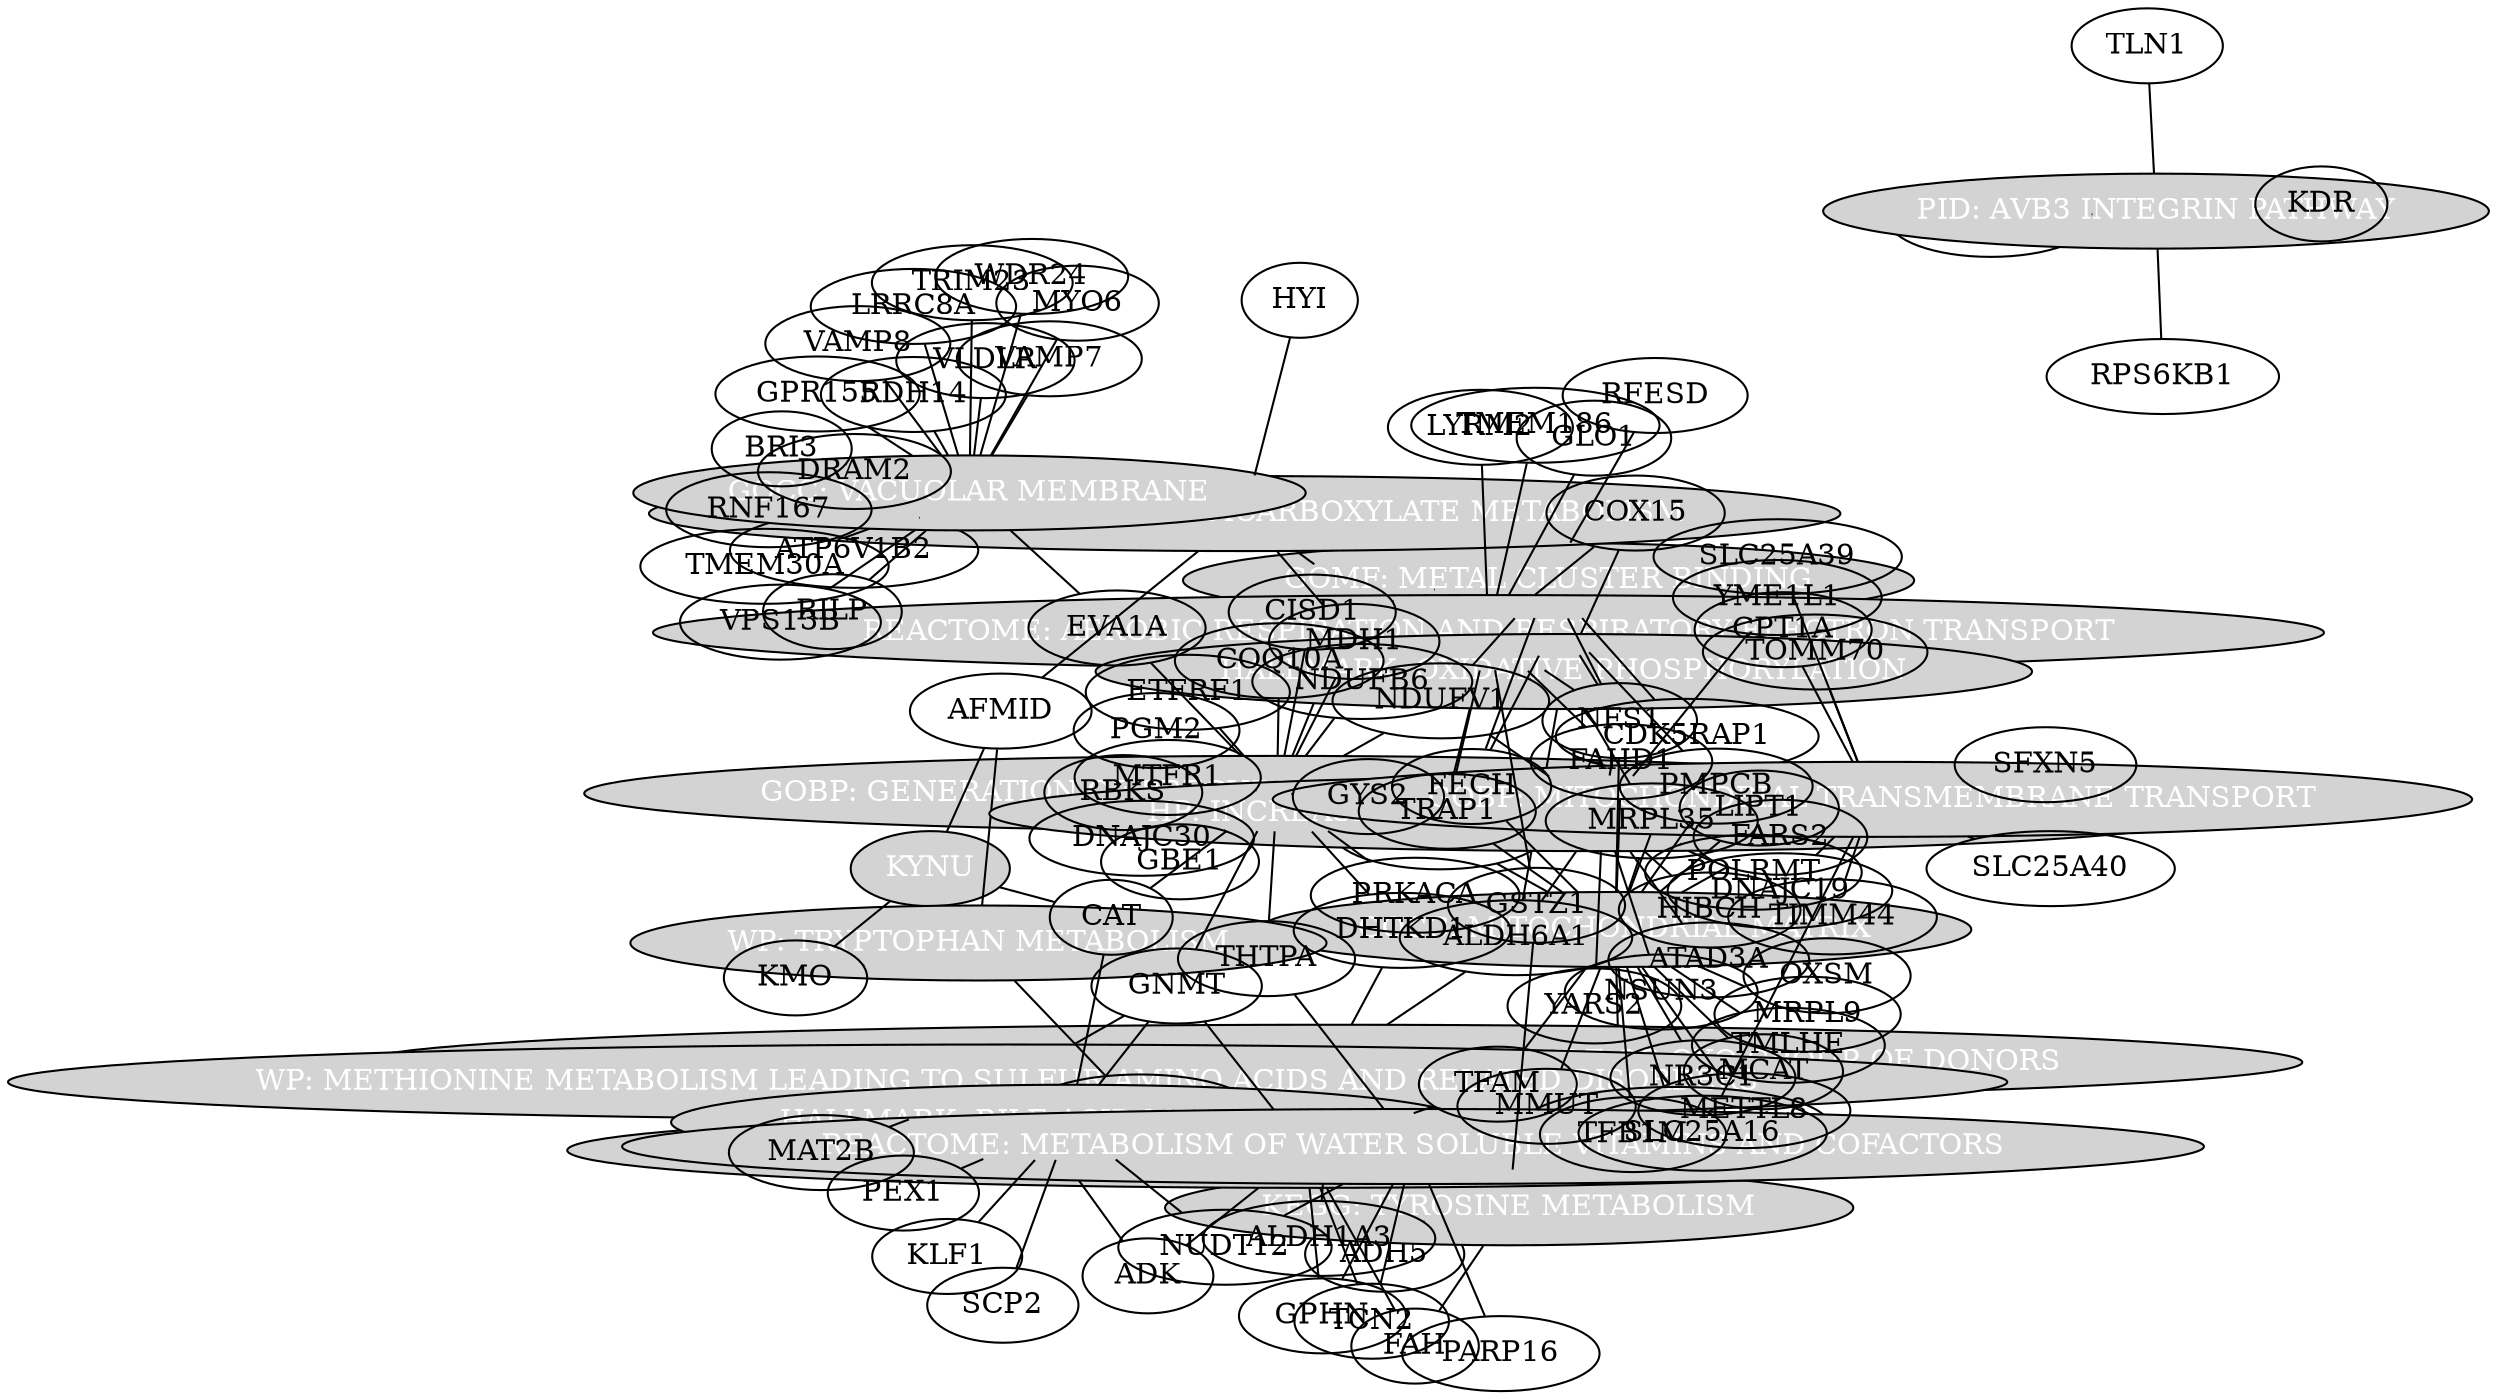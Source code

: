 graph iterative_enrichment {
  graph [layout=neato];
  node [shape=ellipse];
  "gene_ABHD11" [label="ABHD11", type="gene"];
  "gene_ACO1" [label="ACO1", type="gene"];
  "gene_ADH5" [label="ADH5", type="gene"];
  "gene_ADHFE1" [label="ADHFE1", type="gene"];
  "gene_ADK" [label="ADK", type="gene"];
  "gene_AFMID" [label="AFMID", type="gene"];
  "gene_ALDH1A3" [label="ALDH1A3", type="gene"];
  "gene_ALDH6A1" [label="ALDH6A1", type="gene"];
  "gene_ALDH8A1" [label="ALDH8A1", type="gene"];
  "gene_ATAD3A" [label="ATAD3A", type="gene"];
  "gene_ATP6V1B2" [label="ATP6V1B2", type="gene"];
  "gene_BRI3" [label="BRI3", type="gene"];
  "gene_CAT" [label="CAT", type="gene"];
  "gene_CDK5RAP1" [label="CDK5RAP1", type="gene"];
  "gene_CISD1" [label="CISD1", type="gene"];
  "gene_COL4A4" [label="COL4A4", type="gene"];
  "gene_COQ10A" [label="COQ10A", type="gene"];
  "gene_COX15" [label="COX15", type="gene"];
  "gene_CPT1A" [label="CPT1A", type="gene"];
  "gene_DHTKD1" [label="DHTKD1", type="gene"];
  "gene_DNAJC19" [label="DNAJC19", type="gene"];
  "gene_DNAJC30" [label="DNAJC30", type="gene"];
  "gene_DRAM2" [label="DRAM2", type="gene"];
  "gene_ETFRF1" [label="ETFRF1", type="gene"];
  "gene_EVA1A" [label="EVA1A", type="gene"];
  "gene_FAH" [label="FAH", type="gene"];
  "gene_FAHD1" [label="FAHD1", type="gene"];
  "gene_FARS2" [label="FARS2", type="gene"];
  "gene_FECH" [label="FECH", type="gene"];
  "gene_GADD45GIP1" [label="GADD45GIP1", type="gene"];
  "gene_GBE1" [label="GBE1", type="gene"];
  "gene_GLO1" [label="GLO1", type="gene"];
  "gene_GNMT" [label="GNMT", type="gene"];
  "gene_GPHN" [label="GPHN", type="gene"];
  "gene_GPR155" [label="GPR155", type="gene"];
  "gene_GSTZ1" [label="GSTZ1", type="gene"];
  "gene_GYS2" [label="GYS2", type="gene"];
  "gene_HIBCH" [label="HIBCH", type="gene"];
  "gene_HYI" [label="HYI", type="gene"];
  "gene_KDR" [label="KDR", type="gene"];
  "gene_KLF1" [label="KLF1", type="gene"];
  "gene_KMO" [label="KMO", type="gene"];
  "gene_LIPT1" [label="LIPT1", type="gene"];
  "gene_LRRC8A" [label="LRRC8A", type="gene"];
  "gene_LYRM2" [label="LYRM2", type="gene"];
  "gene_MAT2B" [label="MAT2B", type="gene"];
  "gene_MCAT" [label="MCAT", type="gene"];
  "gene_MDH1" [label="MDH1", type="gene"];
  "gene_METTL8" [label="METTL8", type="gene"];
  "gene_MMUT" [label="MMUT", type="gene"];
  "gene_MRPL35" [label="MRPL35", type="gene"];
  "gene_MRPL9" [label="MRPL9", type="gene"];
  "gene_MTFR1" [label="MTFR1", type="gene"];
  "gene_MYO6" [label="MYO6", type="gene"];
  "gene_NDUFB6" [label="NDUFB6", type="gene"];
  "gene_NDUFV1" [label="NDUFV1", type="gene"];
  "gene_NFS1" [label="NFS1", type="gene"];
  "gene_NR3C1" [label="NR3C1", type="gene"];
  "gene_NSUN3" [label="NSUN3", type="gene"];
  "gene_NUDT12" [label="NUDT12", type="gene"];
  "gene_OXSM" [label="OXSM", type="gene"];
  "gene_PARP16" [label="PARP16", type="gene"];
  "gene_PEX1" [label="PEX1", type="gene"];
  "gene_PGM2" [label="PGM2", type="gene"];
  "gene_PMPCB" [label="PMPCB", type="gene"];
  "gene_POLRMT" [label="POLRMT", type="gene"];
  "gene_PRKACA" [label="PRKACA", type="gene"];
  "gene_RBKS" [label="RBKS", type="gene"];
  "gene_RDH14" [label="RDH14", type="gene"];
  "gene_RFESD" [label="RFESD", type="gene"];
  "gene_RILP" [label="RILP", type="gene"];
  "gene_RNF167" [label="RNF167", type="gene"];
  "gene_RPS6KB1" [label="RPS6KB1", type="gene"];
  "gene_SCP2" [label="SCP2", type="gene"];
  "gene_SFXN5" [label="SFXN5", type="gene"];
  "gene_SLC25A16" [label="SLC25A16", type="gene"];
  "gene_SLC25A39" [label="SLC25A39", type="gene"];
  "gene_SLC25A40" [label="SLC25A40", type="gene"];
  "gene_TCN2" [label="TCN2", type="gene"];
  "gene_TFAM" [label="TFAM", type="gene"];
  "gene_TFB1M" [label="TFB1M", type="gene"];
  "gene_THTPA" [label="THTPA", type="gene"];
  "gene_TIMM44" [label="TIMM44", type="gene"];
  "gene_TLN1" [label="TLN1", type="gene"];
  "gene_TMEM186" [label="TMEM186", type="gene"];
  "gene_TMEM30A" [label="TMEM30A", type="gene"];
  "gene_TMLHE" [label="TMLHE", type="gene"];
  "gene_TOMM70" [label="TOMM70", type="gene"];
  "gene_TRAP1" [label="TRAP1", type="gene"];
  "gene_TRIM23" [label="TRIM23", type="gene"];
  "gene_VAMP7" [label="VAMP7", type="gene"];
  "gene_VAMP8" [label="VAMP8", type="gene"];
  "gene_VLDLR" [label="VLDLR", type="gene"];
  "gene_VPS13B" [label="VPS13B", type="gene"];
  "gene_WDR24" [label="WDR24", type="gene"];
  "gene_YARS2" [label="YARS2", type="gene"];
  "gene_YME1L1" [label="YME1L1", type="gene"];
  "term_1_FXN" [label="FXN", style=filled, fontcolor="white", type="term"];
  "term_1_GOBP_GENERATION_OF_PRECURSOR_METABOLITES_AND_ENERGY" [label="GOBP: GENERATION OF PRECURSOR METABOLITES AND ENERGY", style=filled, fontcolor="white", type="term"];
  "term_1_GOCC_MITOCHONDRIAL_MATRIX" [label="GOCC: MITOCHONDRIAL MATRIX", style=filled, fontcolor="white", type="term"];
  "term_1_GOMF_METAL_CLUSTER_BINDING" [label="GOMF: METAL CLUSTER BINDING", style=filled, fontcolor="white", type="term"];
  "term_1_HALLMARK_BILE_ACID_METABOLISM" [label="HALLMARK: BILE ACID METABOLISM", style=filled, fontcolor="white", type="term"];
  "term_1_HP_ABNORMAL_CIRCULATING_SULFUR_AMINO_ACID_CONCENTRATION" [label="HP: ABNORMAL CIRCULATING SULFUR AMINO ACID CONCENTRATION", style=filled, fontcolor="white", type="term"];
  "term_1_KEGG_GLYOXYLATE_AND_DICARBOXYLATE_METABOLISM" [label="KEGG: GLYOXYLATE AND DICARBOXYLATE METABOLISM", style=filled, fontcolor="white", type="term"];
  "term_1_PID_AVB3_INTEGRIN_PATHWAY" [label="PID: AVB3 INTEGRIN PATHWAY", style=filled, fontcolor="white", type="term"];
  "term_1_REACTOME_AEROBIC_RESPIRATION_AND_RESPIRATORY_ELECTRON_TRANSPORT" [label="REACTOME: AEROBIC RESPIRATION AND RESPIRATORY ELECTRON TRANSPORT", style=filled, fontcolor="white", type="term"];
  "term_1_WP_METHIONINE_METABOLISM_LEADING_TO_SULFUR_AMINO_ACIDS_AND_RELATED_DISORDERS" [label="WP: METHIONINE METABOLISM LEADING TO SULFUR AMINO ACIDS AND RELATED DISORDERS", style=filled, fontcolor="white", type="term"];
  "term_2_GOBP_MITOCHONDRIAL_TRANSMEMBRANE_TRANSPORT" [label="GOBP: MITOCHONDRIAL TRANSMEMBRANE TRANSPORT", style=filled, fontcolor="white", type="term"];
  "term_2_GOCC_VACUOLAR_MEMBRANE" [label="GOCC: VACUOLAR MEMBRANE", style=filled, fontcolor="white", type="term"];
  "term_2_GOMF_OXIDOREDUCTASE_ACTIVITY_ACTING_ON_THE_ALDEHYDE_OR_OXO_GROUP_OF_DONORS" [label="GOMF: OXIDOREDUCTASE ACTIVITY ACTING ON THE ALDEHYDE OR OXO GROUP OF DONORS", style=filled, fontcolor="white", type="term"];
  "term_2_HALLMARK_OXIDATIVE_PHOSPHORYLATION" [label="HALLMARK: OXIDATIVE PHOSPHORYLATION", style=filled, fontcolor="white", type="term"];
  "term_2_HP_INCREASED_CIRCULATING_LACTATE_CONCENTRATION" [label="HP: INCREASED CIRCULATING LACTATE CONCENTRATION", style=filled, fontcolor="white", type="term"];
  "term_2_KEGG_TYROSINE_METABOLISM" [label="KEGG: TYROSINE METABOLISM", style=filled, fontcolor="white", type="term"];
  "term_2_KYNU" [label="KYNU", style=filled, fontcolor="white", type="term"];
  "term_2_REACTOME_METABOLISM_OF_WATER_SOLUBLE_VITAMINS_AND_COFACTORS" [label="REACTOME: METABOLISM OF WATER SOLUBLE VITAMINS AND COFACTORS", style=filled, fontcolor="white", type="term"];
  "term_2_WP_TRYPTOPHAN_METABOLISM" [label="WP: TRYPTOPHAN METABOLISM", style=filled, fontcolor="white", type="term"];
  "gene_ABHD11" -- "term_1_GOCC_MITOCHONDRIAL_MATRIX";
  "gene_ACO1" -- "term_1_FXN";
  "gene_ACO1" -- "term_1_GOBP_GENERATION_OF_PRECURSOR_METABOLITES_AND_ENERGY";
  "gene_ACO1" -- "term_1_GOMF_METAL_CLUSTER_BINDING";
  "gene_ACO1" -- "term_1_KEGG_GLYOXYLATE_AND_DICARBOXYLATE_METABOLISM";
  "gene_ADH5" -- "term_2_GOMF_OXIDOREDUCTASE_ACTIVITY_ACTING_ON_THE_ALDEHYDE_OR_OXO_GROUP_OF_DONORS";
  "gene_ADH5" -- "term_2_KEGG_TYROSINE_METABOLISM";
  "gene_ADHFE1" -- "term_1_GOBP_GENERATION_OF_PRECURSOR_METABOLITES_AND_ENERGY";
  "gene_ADHFE1" -- "term_1_GOCC_MITOCHONDRIAL_MATRIX";
  "gene_ADHFE1" -- "term_1_REACTOME_AEROBIC_RESPIRATION_AND_RESPIRATORY_ELECTRON_TRANSPORT";
  "gene_ADK" -- "term_1_HP_ABNORMAL_CIRCULATING_SULFUR_AMINO_ACID_CONCENTRATION";
  "gene_ADK" -- "term_1_WP_METHIONINE_METABOLISM_LEADING_TO_SULFUR_AMINO_ACIDS_AND_RELATED_DISORDERS";
  "gene_AFMID" -- "term_1_KEGG_GLYOXYLATE_AND_DICARBOXYLATE_METABOLISM";
  "gene_AFMID" -- "term_2_KYNU";
  "gene_AFMID" -- "term_2_WP_TRYPTOPHAN_METABOLISM";
  "gene_ALDH1A3" -- "term_2_GOMF_OXIDOREDUCTASE_ACTIVITY_ACTING_ON_THE_ALDEHYDE_OR_OXO_GROUP_OF_DONORS";
  "gene_ALDH1A3" -- "term_2_KEGG_TYROSINE_METABOLISM";
  "gene_ALDH6A1" -- "term_1_GOCC_MITOCHONDRIAL_MATRIX";
  "gene_ALDH6A1" -- "term_2_GOMF_OXIDOREDUCTASE_ACTIVITY_ACTING_ON_THE_ALDEHYDE_OR_OXO_GROUP_OF_DONORS";
  "gene_ALDH6A1" -- "term_2_HALLMARK_OXIDATIVE_PHOSPHORYLATION";
  "gene_ALDH6A1" -- "term_2_HP_INCREASED_CIRCULATING_LACTATE_CONCENTRATION";
  "gene_ALDH8A1" -- "term_1_HALLMARK_BILE_ACID_METABOLISM";
  "gene_ALDH8A1" -- "term_2_GOMF_OXIDOREDUCTASE_ACTIVITY_ACTING_ON_THE_ALDEHYDE_OR_OXO_GROUP_OF_DONORS";
  "gene_ALDH8A1" -- "term_2_WP_TRYPTOPHAN_METABOLISM";
  "gene_ATAD3A" -- "term_1_GOCC_MITOCHONDRIAL_MATRIX";
  "gene_ATAD3A" -- "term_2_HP_INCREASED_CIRCULATING_LACTATE_CONCENTRATION";
  "gene_ATP6V1B2" -- "term_2_GOCC_VACUOLAR_MEMBRANE";
  "gene_BRI3" -- "term_2_GOCC_VACUOLAR_MEMBRANE";
  "gene_CAT" -- "term_1_GOBP_GENERATION_OF_PRECURSOR_METABOLITES_AND_ENERGY";
  "gene_CAT" -- "term_1_HALLMARK_BILE_ACID_METABOLISM";
  "gene_CAT" -- "term_2_KYNU";
  "gene_CAT" -- "term_2_WP_TRYPTOPHAN_METABOLISM";
  "gene_CDK5RAP1" -- "term_1_GOCC_MITOCHONDRIAL_MATRIX";
  "gene_CDK5RAP1" -- "term_1_GOMF_METAL_CLUSTER_BINDING";
  "gene_CISD1" -- "term_1_GOBP_GENERATION_OF_PRECURSOR_METABOLITES_AND_ENERGY";
  "gene_CISD1" -- "term_1_GOMF_METAL_CLUSTER_BINDING";
  "gene_COL4A4" -- "term_1_PID_AVB3_INTEGRIN_PATHWAY";
  "gene_COQ10A" -- "term_1_GOBP_GENERATION_OF_PRECURSOR_METABOLITES_AND_ENERGY";
  "gene_COQ10A" -- "term_1_REACTOME_AEROBIC_RESPIRATION_AND_RESPIRATORY_ELECTRON_TRANSPORT";
  "gene_COX15" -- "term_1_REACTOME_AEROBIC_RESPIRATION_AND_RESPIRATORY_ELECTRON_TRANSPORT";
  "gene_COX15" -- "term_2_HALLMARK_OXIDATIVE_PHOSPHORYLATION";
  "gene_CPT1A" -- "term_2_GOBP_MITOCHONDRIAL_TRANSMEMBRANE_TRANSPORT";
  "gene_CPT1A" -- "term_2_HALLMARK_OXIDATIVE_PHOSPHORYLATION";
  "gene_DHTKD1" -- "term_1_GOBP_GENERATION_OF_PRECURSOR_METABOLITES_AND_ENERGY";
  "gene_DHTKD1" -- "term_1_GOCC_MITOCHONDRIAL_MATRIX";
  "gene_DHTKD1" -- "term_2_GOMF_OXIDOREDUCTASE_ACTIVITY_ACTING_ON_THE_ALDEHYDE_OR_OXO_GROUP_OF_DONORS";
  "gene_DNAJC19" -- "term_1_GOCC_MITOCHONDRIAL_MATRIX";
  "gene_DNAJC19" -- "term_2_GOBP_MITOCHONDRIAL_TRANSMEMBRANE_TRANSPORT";
  "gene_DNAJC19" -- "term_2_HP_INCREASED_CIRCULATING_LACTATE_CONCENTRATION";
  "gene_DNAJC30" -- "term_1_GOBP_GENERATION_OF_PRECURSOR_METABOLITES_AND_ENERGY";
  "gene_DRAM2" -- "term_2_GOCC_VACUOLAR_MEMBRANE";
  "gene_ETFRF1" -- "term_1_GOBP_GENERATION_OF_PRECURSOR_METABOLITES_AND_ENERGY";
  "gene_EVA1A" -- "term_1_GOBP_GENERATION_OF_PRECURSOR_METABOLITES_AND_ENERGY";
  "gene_EVA1A" -- "term_2_GOCC_VACUOLAR_MEMBRANE";
  "gene_FAH" -- "term_1_HP_ABNORMAL_CIRCULATING_SULFUR_AMINO_ACID_CONCENTRATION";
  "gene_FAH" -- "term_2_KEGG_TYROSINE_METABOLISM";
  "gene_FAHD1" -- "term_1_GOCC_MITOCHONDRIAL_MATRIX";
  "gene_FAHD1" -- "term_1_REACTOME_AEROBIC_RESPIRATION_AND_RESPIRATORY_ELECTRON_TRANSPORT";
  "gene_FARS2" -- "term_1_GOCC_MITOCHONDRIAL_MATRIX";
  "gene_FARS2" -- "term_2_HP_INCREASED_CIRCULATING_LACTATE_CONCENTRATION";
  "gene_FECH" -- "term_1_FXN";
  "gene_FECH" -- "term_1_GOBP_GENERATION_OF_PRECURSOR_METABOLITES_AND_ENERGY";
  "gene_FECH" -- "term_1_GOCC_MITOCHONDRIAL_MATRIX";
  "gene_FECH" -- "term_1_GOMF_METAL_CLUSTER_BINDING";
  "gene_GADD45GIP1" -- "term_1_GOCC_MITOCHONDRIAL_MATRIX";
  "gene_GBE1" -- "term_1_GOBP_GENERATION_OF_PRECURSOR_METABOLITES_AND_ENERGY";
  "gene_GLO1" -- "term_1_REACTOME_AEROBIC_RESPIRATION_AND_RESPIRATORY_ELECTRON_TRANSPORT";
  "gene_GNMT" -- "term_1_GOBP_GENERATION_OF_PRECURSOR_METABOLITES_AND_ENERGY";
  "gene_GNMT" -- "term_1_HALLMARK_BILE_ACID_METABOLISM";
  "gene_GNMT" -- "term_1_HP_ABNORMAL_CIRCULATING_SULFUR_AMINO_ACID_CONCENTRATION";
  "gene_GNMT" -- "term_1_WP_METHIONINE_METABOLISM_LEADING_TO_SULFUR_AMINO_ACIDS_AND_RELATED_DISORDERS";
  "gene_GPHN" -- "term_1_HP_ABNORMAL_CIRCULATING_SULFUR_AMINO_ACID_CONCENTRATION";
  "gene_GPHN" -- "term_2_REACTOME_METABOLISM_OF_WATER_SOLUBLE_VITAMINS_AND_COFACTORS";
  "gene_GPR155" -- "term_2_GOCC_VACUOLAR_MEMBRANE";
  "gene_GSTZ1" -- "term_1_GOCC_MITOCHONDRIAL_MATRIX";
  "gene_GSTZ1" -- "term_1_REACTOME_AEROBIC_RESPIRATION_AND_RESPIRATORY_ELECTRON_TRANSPORT";
  "gene_GSTZ1" -- "term_2_KEGG_TYROSINE_METABOLISM";
  "gene_GYS2" -- "term_1_GOBP_GENERATION_OF_PRECURSOR_METABOLITES_AND_ENERGY";
  "gene_GYS2" -- "term_2_HP_INCREASED_CIRCULATING_LACTATE_CONCENTRATION";
  "gene_HIBCH" -- "term_1_GOCC_MITOCHONDRIAL_MATRIX";
  "gene_HIBCH" -- "term_2_HP_INCREASED_CIRCULATING_LACTATE_CONCENTRATION";
  "gene_HYI" -- "term_1_KEGG_GLYOXYLATE_AND_DICARBOXYLATE_METABOLISM";
  "gene_KDR" -- "term_1_PID_AVB3_INTEGRIN_PATHWAY";
  "gene_KLF1" -- "term_1_HALLMARK_BILE_ACID_METABOLISM";
  "gene_KMO" -- "term_2_KYNU";
  "gene_KMO" -- "term_2_WP_TRYPTOPHAN_METABOLISM";
  "gene_LIPT1" -- "term_1_GOCC_MITOCHONDRIAL_MATRIX";
  "gene_LIPT1" -- "term_2_HP_INCREASED_CIRCULATING_LACTATE_CONCENTRATION";
  "gene_LRRC8A" -- "term_2_GOCC_VACUOLAR_MEMBRANE";
  "gene_LYRM2" -- "term_1_REACTOME_AEROBIC_RESPIRATION_AND_RESPIRATORY_ELECTRON_TRANSPORT";
  "gene_MAT2B" -- "term_1_WP_METHIONINE_METABOLISM_LEADING_TO_SULFUR_AMINO_ACIDS_AND_RELATED_DISORDERS";
  "gene_MCAT" -- "term_1_GOCC_MITOCHONDRIAL_MATRIX";
  "gene_MDH1" -- "term_1_GOBP_GENERATION_OF_PRECURSOR_METABOLITES_AND_ENERGY";
  "gene_MDH1" -- "term_1_KEGG_GLYOXYLATE_AND_DICARBOXYLATE_METABOLISM";
  "gene_MDH1" -- "term_1_REACTOME_AEROBIC_RESPIRATION_AND_RESPIRATORY_ELECTRON_TRANSPORT";
  "gene_MDH1" -- "term_2_HALLMARK_OXIDATIVE_PHOSPHORYLATION";
  "gene_METTL8" -- "term_1_GOCC_MITOCHONDRIAL_MATRIX";
  "gene_MMUT" -- "term_1_GOCC_MITOCHONDRIAL_MATRIX";
  "gene_MMUT" -- "term_2_REACTOME_METABOLISM_OF_WATER_SOLUBLE_VITAMINS_AND_COFACTORS";
  "gene_MRPL35" -- "term_1_GOCC_MITOCHONDRIAL_MATRIX";
  "gene_MRPL35" -- "term_2_HALLMARK_OXIDATIVE_PHOSPHORYLATION";
  "gene_MRPL9" -- "term_1_GOCC_MITOCHONDRIAL_MATRIX";
  "gene_MTFR1" -- "term_1_GOBP_GENERATION_OF_PRECURSOR_METABOLITES_AND_ENERGY";
  "gene_MYO6" -- "term_2_GOCC_VACUOLAR_MEMBRANE";
  "gene_NDUFB6" -- "term_1_GOBP_GENERATION_OF_PRECURSOR_METABOLITES_AND_ENERGY";
  "gene_NDUFB6" -- "term_1_REACTOME_AEROBIC_RESPIRATION_AND_RESPIRATORY_ELECTRON_TRANSPORT";
  "gene_NDUFB6" -- "term_2_HALLMARK_OXIDATIVE_PHOSPHORYLATION";
  "gene_NDUFV1" -- "term_1_GOBP_GENERATION_OF_PRECURSOR_METABOLITES_AND_ENERGY";
  "gene_NDUFV1" -- "term_1_GOMF_METAL_CLUSTER_BINDING";
  "gene_NDUFV1" -- "term_1_REACTOME_AEROBIC_RESPIRATION_AND_RESPIRATORY_ELECTRON_TRANSPORT";
  "gene_NDUFV1" -- "term_2_HALLMARK_OXIDATIVE_PHOSPHORYLATION";
  "gene_NDUFV1" -- "term_2_HP_INCREASED_CIRCULATING_LACTATE_CONCENTRATION";
  "gene_NFS1" -- "term_1_FXN";
  "gene_NFS1" -- "term_1_GOCC_MITOCHONDRIAL_MATRIX";
  "gene_NFS1" -- "term_1_GOMF_METAL_CLUSTER_BINDING";
  "gene_NFS1" -- "term_1_REACTOME_AEROBIC_RESPIRATION_AND_RESPIRATORY_ELECTRON_TRANSPORT";
  "gene_NFS1" -- "term_2_HP_INCREASED_CIRCULATING_LACTATE_CONCENTRATION";
  "gene_NR3C1" -- "term_1_GOCC_MITOCHONDRIAL_MATRIX";
  "gene_NSUN3" -- "term_1_GOCC_MITOCHONDRIAL_MATRIX";
  "gene_NSUN3" -- "term_2_HP_INCREASED_CIRCULATING_LACTATE_CONCENTRATION";
  "gene_NUDT12" -- "term_1_HALLMARK_BILE_ACID_METABOLISM";
  "gene_NUDT12" -- "term_2_REACTOME_METABOLISM_OF_WATER_SOLUBLE_VITAMINS_AND_COFACTORS";
  "gene_OXSM" -- "term_1_GOCC_MITOCHONDRIAL_MATRIX";
  "gene_PARP16" -- "term_2_REACTOME_METABOLISM_OF_WATER_SOLUBLE_VITAMINS_AND_COFACTORS";
  "gene_PEX1" -- "term_1_HALLMARK_BILE_ACID_METABOLISM";
  "gene_PGM2" -- "term_1_GOBP_GENERATION_OF_PRECURSOR_METABOLITES_AND_ENERGY";
  "gene_PMPCB" -- "term_1_FXN";
  "gene_PMPCB" -- "term_1_GOCC_MITOCHONDRIAL_MATRIX";
  "gene_PMPCB" -- "term_2_GOBP_MITOCHONDRIAL_TRANSMEMBRANE_TRANSPORT";
  "gene_PMPCB" -- "term_2_HP_INCREASED_CIRCULATING_LACTATE_CONCENTRATION";
  "gene_POLRMT" -- "term_1_GOCC_MITOCHONDRIAL_MATRIX";
  "gene_POLRMT" -- "term_2_HP_INCREASED_CIRCULATING_LACTATE_CONCENTRATION";
  "gene_PRKACA" -- "term_1_GOBP_GENERATION_OF_PRECURSOR_METABOLITES_AND_ENERGY";
  "gene_PRKACA" -- "term_1_GOCC_MITOCHONDRIAL_MATRIX";
  "gene_RBKS" -- "term_1_GOBP_GENERATION_OF_PRECURSOR_METABOLITES_AND_ENERGY";
  "gene_RDH14" -- "term_2_GOCC_VACUOLAR_MEMBRANE";
  "gene_RFESD" -- "term_1_GOMF_METAL_CLUSTER_BINDING";
  "gene_RILP" -- "term_2_GOCC_VACUOLAR_MEMBRANE";
  "gene_RNF167" -- "term_2_GOCC_VACUOLAR_MEMBRANE";
  "gene_RPS6KB1" -- "term_1_PID_AVB3_INTEGRIN_PATHWAY";
  "gene_SCP2" -- "term_1_HALLMARK_BILE_ACID_METABOLISM";
  "gene_SFXN5" -- "term_2_GOBP_MITOCHONDRIAL_TRANSMEMBRANE_TRANSPORT";
  "gene_SLC25A16" -- "term_2_GOBP_MITOCHONDRIAL_TRANSMEMBRANE_TRANSPORT";
  "gene_SLC25A16" -- "term_2_REACTOME_METABOLISM_OF_WATER_SOLUBLE_VITAMINS_AND_COFACTORS";
  "gene_SLC25A39" -- "term_1_GOMF_METAL_CLUSTER_BINDING";
  "gene_SLC25A39" -- "term_2_GOBP_MITOCHONDRIAL_TRANSMEMBRANE_TRANSPORT";
  "gene_SLC25A40" -- "term_2_GOBP_MITOCHONDRIAL_TRANSMEMBRANE_TRANSPORT";
  "gene_TCN2" -- "term_1_HP_ABNORMAL_CIRCULATING_SULFUR_AMINO_ACID_CONCENTRATION";
  "gene_TCN2" -- "term_2_REACTOME_METABOLISM_OF_WATER_SOLUBLE_VITAMINS_AND_COFACTORS";
  "gene_TFAM" -- "term_1_GOCC_MITOCHONDRIAL_MATRIX";
  "gene_TFAM" -- "term_1_HP_ABNORMAL_CIRCULATING_SULFUR_AMINO_ACID_CONCENTRATION";
  "gene_TFB1M" -- "term_1_GOCC_MITOCHONDRIAL_MATRIX";
  "gene_THTPA" -- "term_1_GOBP_GENERATION_OF_PRECURSOR_METABOLITES_AND_ENERGY";
  "gene_THTPA" -- "term_2_REACTOME_METABOLISM_OF_WATER_SOLUBLE_VITAMINS_AND_COFACTORS";
  "gene_TIMM44" -- "term_1_GOCC_MITOCHONDRIAL_MATRIX";
  "gene_TIMM44" -- "term_2_GOBP_MITOCHONDRIAL_TRANSMEMBRANE_TRANSPORT";
  "gene_TLN1" -- "term_1_PID_AVB3_INTEGRIN_PATHWAY";
  "gene_TMEM186" -- "term_1_REACTOME_AEROBIC_RESPIRATION_AND_RESPIRATORY_ELECTRON_TRANSPORT";
  "gene_TMEM30A" -- "term_2_GOCC_VACUOLAR_MEMBRANE";
  "gene_TMLHE" -- "term_1_GOCC_MITOCHONDRIAL_MATRIX";
  "gene_TOMM70" -- "term_2_GOBP_MITOCHONDRIAL_TRANSMEMBRANE_TRANSPORT";
  "gene_TOMM70" -- "term_2_HALLMARK_OXIDATIVE_PHOSPHORYLATION";
  "gene_TRAP1" -- "term_1_GOBP_GENERATION_OF_PRECURSOR_METABOLITES_AND_ENERGY";
  "gene_TRAP1" -- "term_1_GOCC_MITOCHONDRIAL_MATRIX";
  "gene_TRAP1" -- "term_1_REACTOME_AEROBIC_RESPIRATION_AND_RESPIRATORY_ELECTRON_TRANSPORT";
  "gene_TRIM23" -- "term_2_GOCC_VACUOLAR_MEMBRANE";
  "gene_VAMP7" -- "term_2_GOCC_VACUOLAR_MEMBRANE";
  "gene_VAMP8" -- "term_2_GOCC_VACUOLAR_MEMBRANE";
  "gene_VLDLR" -- "term_2_GOCC_VACUOLAR_MEMBRANE";
  "gene_VPS13B" -- "term_2_GOCC_VACUOLAR_MEMBRANE";
  "gene_WDR24" -- "term_2_GOCC_VACUOLAR_MEMBRANE";
  "gene_YARS2" -- "term_1_GOCC_MITOCHONDRIAL_MATRIX";
  "gene_YARS2" -- "term_2_HP_INCREASED_CIRCULATING_LACTATE_CONCENTRATION";
  "gene_YME1L1" -- "term_2_HP_INCREASED_CIRCULATING_LACTATE_CONCENTRATION";
}
